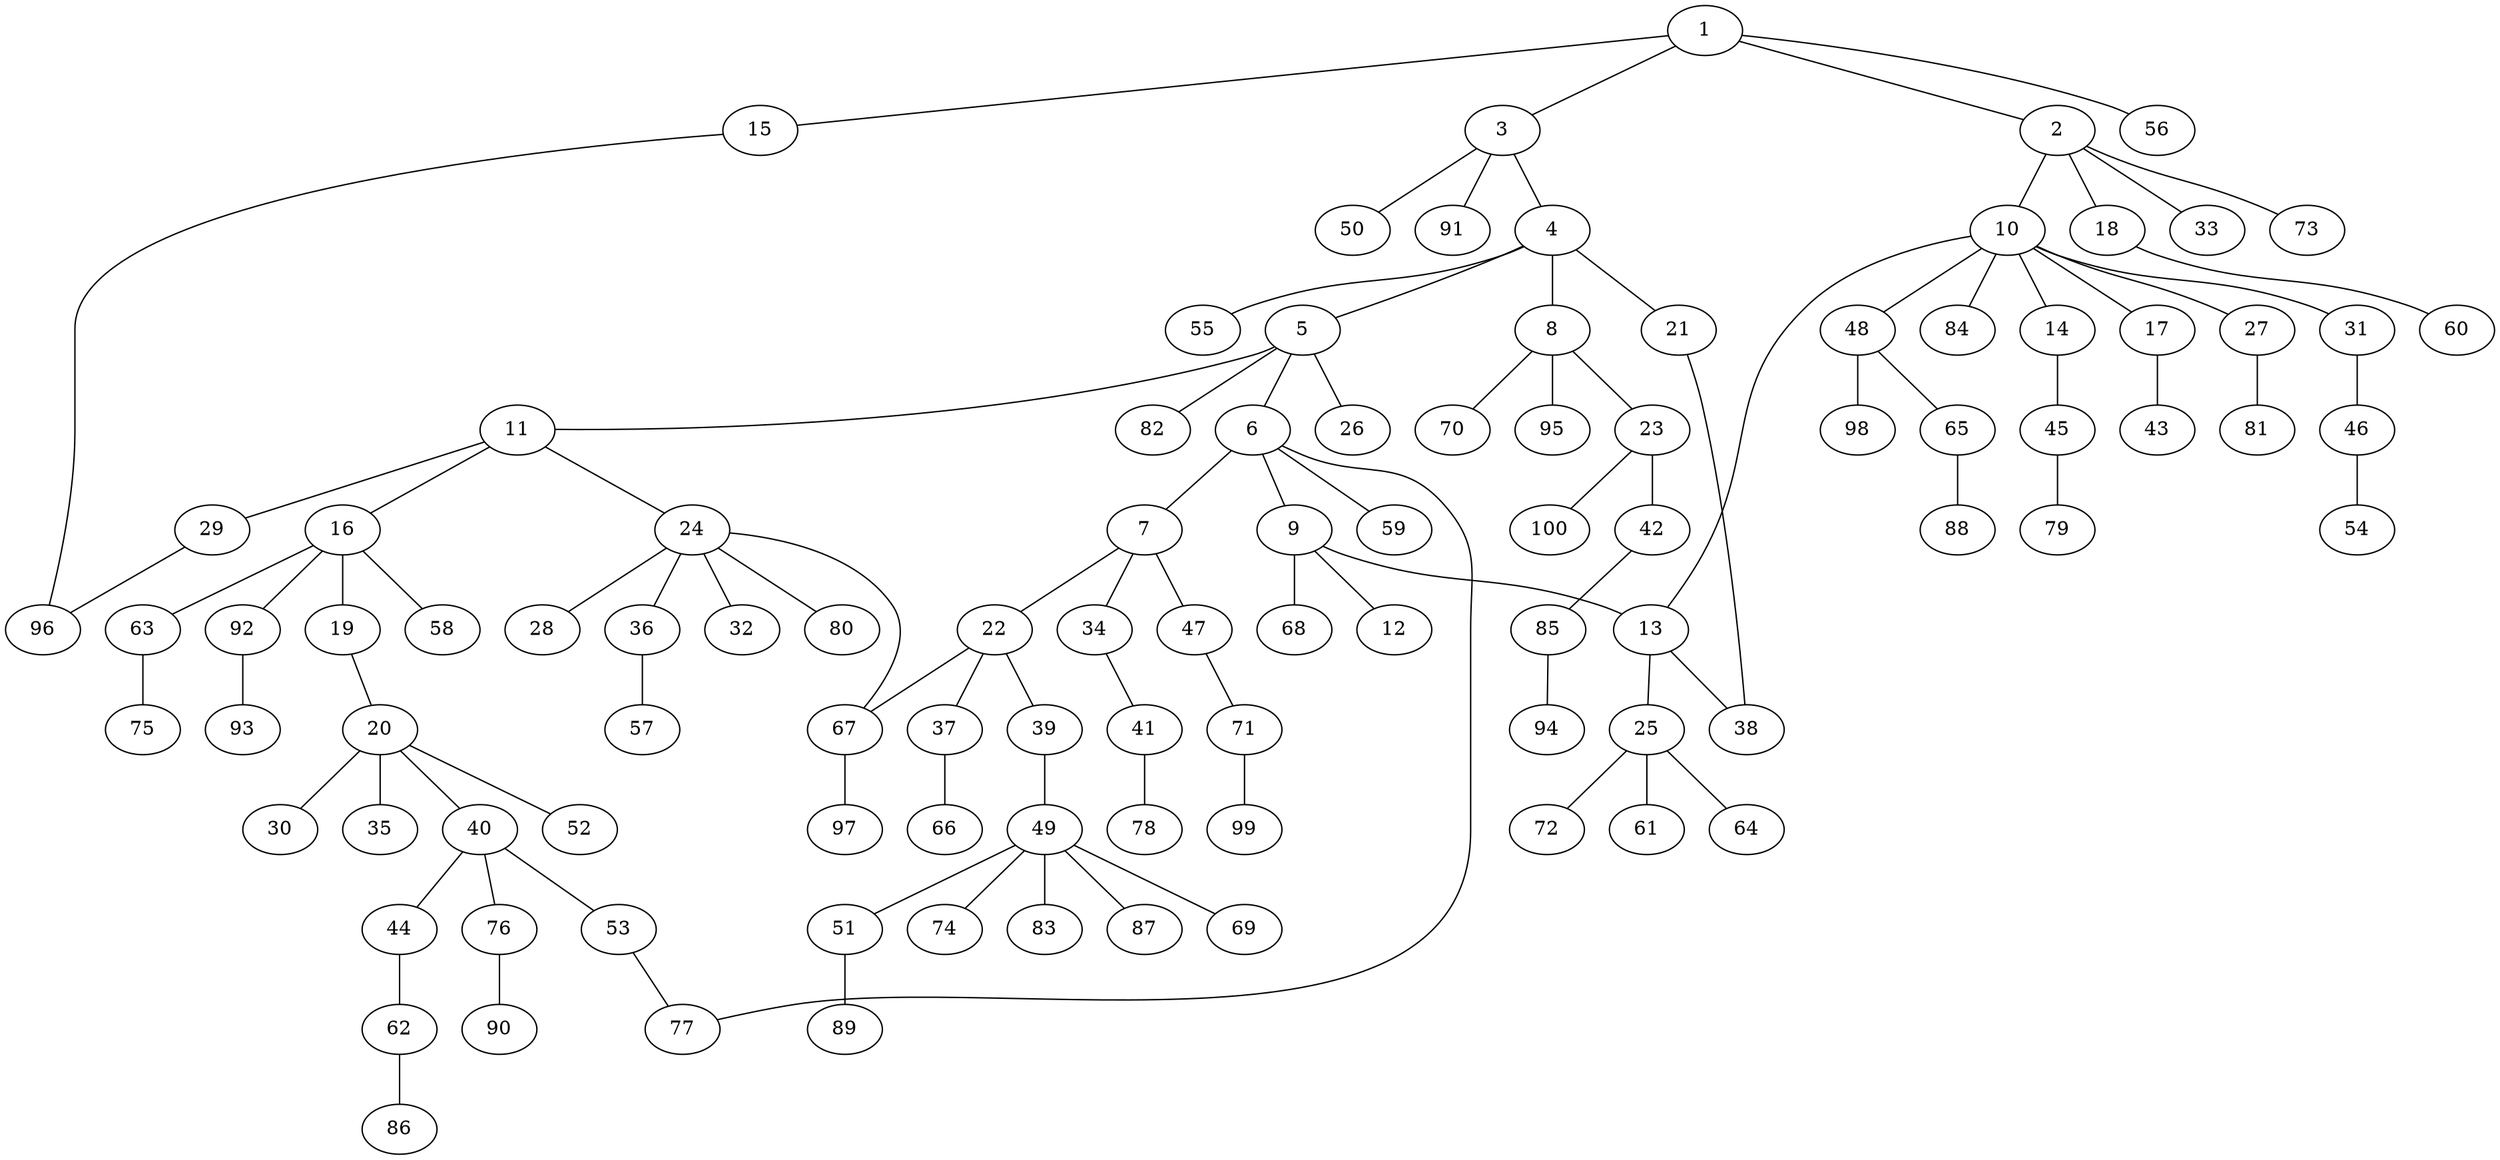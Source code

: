 graph graphname {1--2
1--3
1--15
1--56
2--10
2--18
2--33
2--73
3--4
3--50
3--91
4--5
4--8
4--21
4--55
5--6
5--11
5--26
5--82
6--7
6--9
6--59
6--77
7--22
7--34
7--47
8--23
8--70
8--95
9--12
9--13
9--68
10--13
10--14
10--17
10--27
10--31
10--48
10--84
11--16
11--24
11--29
13--25
13--38
14--45
15--96
16--19
16--58
16--63
16--92
17--43
18--60
19--20
20--30
20--35
20--40
20--52
21--38
22--37
22--39
22--67
23--42
23--100
24--28
24--32
24--36
24--67
24--80
25--61
25--64
25--72
27--81
29--96
31--46
34--41
36--57
37--66
39--49
40--44
40--53
40--76
41--78
42--85
44--62
45--79
46--54
47--71
48--65
48--98
49--51
49--69
49--74
49--83
49--87
51--89
53--77
62--86
63--75
65--88
67--97
71--99
76--90
85--94
92--93
}